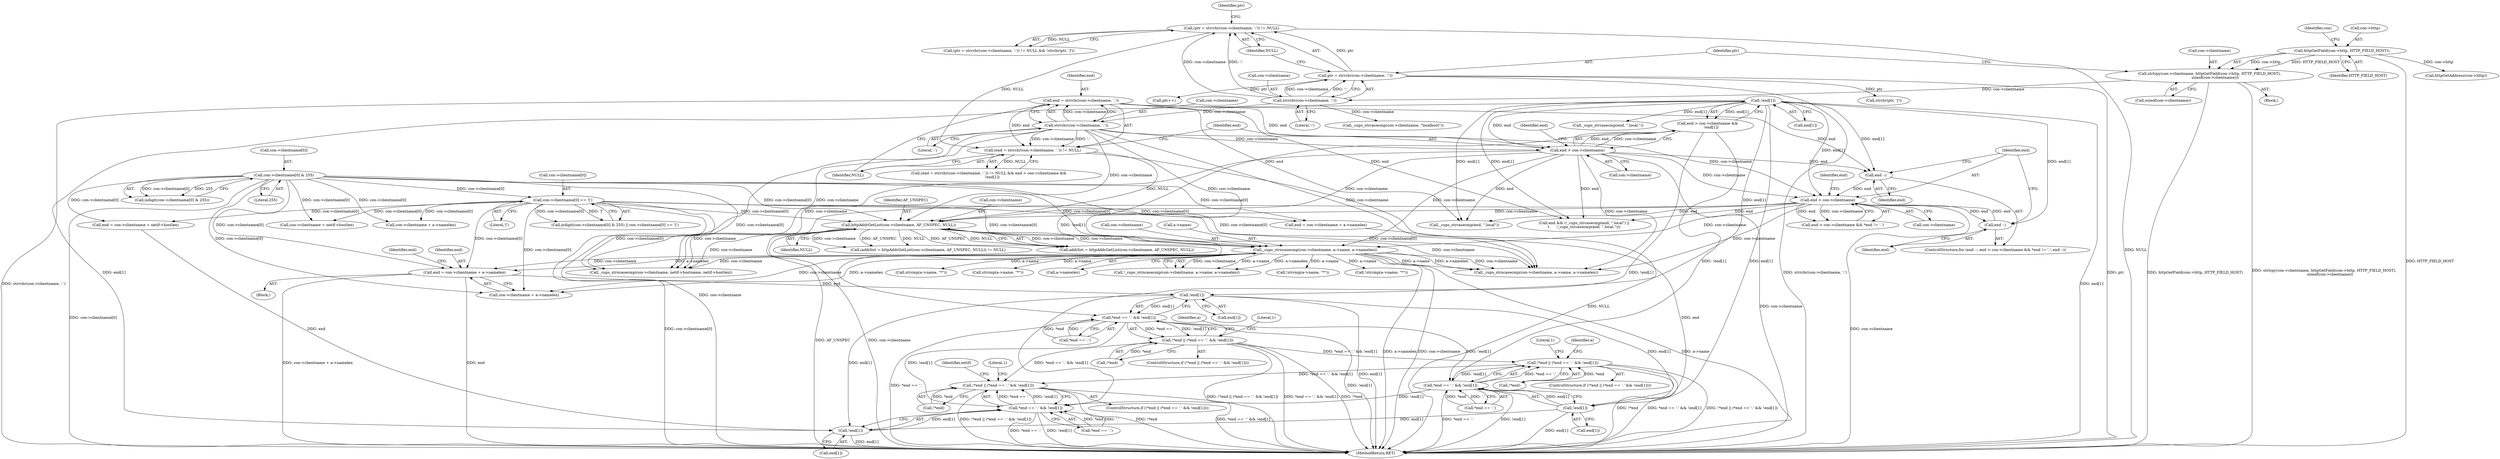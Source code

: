 digraph "0_cups_afa80cb2b457bf8d64f775bed307588610476c41@pointer" {
"1000353" [label="(Call,!end[1])"];
"1000228" [label="(Call,!end[1])"];
"1000223" [label="(Call,end > con->clientname)"];
"1000214" [label="(Call,end = strrchr(con->clientname, '.'))"];
"1000216" [label="(Call,strrchr(con->clientname, '.'))"];
"1000146" [label="(Call,strrchr(con->clientname, ':'))"];
"1000128" [label="(Call,strlcpy(con->clientname, httpGetField(con->http, HTTP_FIELD_HOST),\n          sizeof(con->clientname)))"];
"1000132" [label="(Call,httpGetField(con->http, HTTP_FIELD_HOST))"];
"1000334" [label="(Call,end = con->clientname + a->namelen)"];
"1000265" [label="(Call,con->clientname[0] & 255)"];
"1000272" [label="(Call,con->clientname[0] == '[')"];
"1000323" [label="(Call,_cups_strncasecmp(con->clientname, a->name, a->namelen))"];
"1000285" [label="(Call,httpAddrGetList(con->clientname, AF_UNSPEC, NULL))"];
"1000237" [label="(Call,end > con->clientname)"];
"1000234" [label="(Call,end --)"];
"1000246" [label="(Call,end --)"];
"1000213" [label="(Call,(end = strrchr(con->clientname, '.')) != NULL)"];
"1000143" [label="(Call,(ptr = strrchr(con->clientname, ':')) != NULL)"];
"1000144" [label="(Call,ptr = strrchr(con->clientname, ':'))"];
"1000348" [label="(Call,*end == '.' && !end[1])"];
"1000344" [label="(Call,!*end || (*end == '.' && !end[1]))"];
"1000406" [label="(Call,!*end || (*end == '.' && !end[1]))"];
"1000459" [label="(Call,!*end || (*end == '.' && !end[1]))"];
"1000410" [label="(Call,*end == '.' && !end[1])"];
"1000463" [label="(Call,*end == '.' && !end[1])"];
"1000415" [label="(Call,!end[1])"];
"1000468" [label="(Call,!end[1])"];
"1000142" [label="(Call,(ptr = strrchr(con->clientname, ':')) != NULL && !strchr(ptr, ']'))"];
"1000333" [label="(Block,)"];
"1000217" [label="(Call,con->clientname)"];
"1000345" [label="(Call,!*end)"];
"1000463" [label="(Call,*end == '.' && !end[1])"];
"1000354" [label="(Call,end[1])"];
"1000334" [label="(Call,end = con->clientname + a->namelen)"];
"1000186" [label="(Call,_cups_strcasecmp(con->clientname, \"localhost\"))"];
"1000410" [label="(Call,*end == '.' && !end[1])"];
"1000272" [label="(Call,con->clientname[0] == '[')"];
"1000290" [label="(Identifier,NULL)"];
"1000385" [label="(Call,_cups_strncasecmp(con->clientname, a->name, a->namelen))"];
"1000420" [label="(Literal,1)"];
"1000273" [label="(Call,con->clientname[0])"];
"1000407" [label="(Call,!*end)"];
"1000375" [label="(Call,!strcmp(a->name, \"*\"))"];
"1000147" [label="(Call,con->clientname)"];
"1000154" [label="(Identifier,ptr)"];
"1000458" [label="(ControlStructure,if (!*end || (*end == '.' && !end[1])))"];
"1000464" [label="(Call,*end == '.')"];
"1000368" [label="(Identifier,a)"];
"1000336" [label="(Call,con->clientname + a->namelen)"];
"1000451" [label="(Call,con->clientname + netif->hostlen)"];
"1000253" [label="(Call,_cups_strcasecmp(end, \".local\"))"];
"1000236" [label="(Call,end > con->clientname && *end != '.')"];
"1000139" [label="(Identifier,con)"];
"1000225" [label="(Call,con->clientname)"];
"1000323" [label="(Call,_cups_strncasecmp(con->clientname, a->name, a->namelen))"];
"1000353" [label="(Call,!end[1])"];
"1000476" [label="(MethodReturn,RET)"];
"1000348" [label="(Call,*end == '.' && !end[1])"];
"1000358" [label="(Literal,1)"];
"1000285" [label="(Call,httpAddrGetList(con->clientname, AF_UNSPEC, NULL))"];
"1000153" [label="(Call,strchr(ptr, ']'))"];
"1000150" [label="(Literal,':')"];
"1000238" [label="(Identifier,end)"];
"1000222" [label="(Call,end > con->clientname &&\n      !end[1])"];
"1000221" [label="(Identifier,NULL)"];
"1000146" [label="(Call,strrchr(con->clientname, ':'))"];
"1000376" [label="(Call,strcmp(a->name, \"*\"))"];
"1000129" [label="(Call,con->clientname)"];
"1000430" [label="(Identifier,netif)"];
"1000415" [label="(Call,!end[1])"];
"1000314" [label="(Call,strcmp(a->name, \"*\"))"];
"1000344" [label="(Call,!*end || (*end == '.' && !end[1]))"];
"1000128" [label="(Call,strlcpy(con->clientname, httpGetField(con->http, HTTP_FIELD_HOST),\n          sizeof(con->clientname)))"];
"1000306" [label="(Identifier,a)"];
"1000234" [label="(Call,end --)"];
"1000416" [label="(Call,end[1])"];
"1000249" [label="(Call,end && (!_cups_strcasecmp(end, \".local\") ||\n\t      !_cups_strcasecmp(end, \".local.\")))"];
"1000330" [label="(Call,a->namelen)"];
"1000327" [label="(Call,a->name)"];
"1000322" [label="(Call,!_cups_strncasecmp(con->clientname, a->name, a->namelen))"];
"1000233" [label="(ControlStructure,for (end --; end > con->clientname && *end != '.'; end --))"];
"1000237" [label="(Call,end > con->clientname)"];
"1000159" [label="(Call,ptr++)"];
"1000257" [label="(Call,_cups_strcasecmp(end, \".local.\"))"];
"1000145" [label="(Identifier,ptr)"];
"1000265" [label="(Call,con->clientname[0] & 255)"];
"1000235" [label="(Identifier,end)"];
"1000411" [label="(Call,*end == '.')"];
"1000244" [label="(Identifier,end)"];
"1000335" [label="(Identifier,end)"];
"1000449" [label="(Call,end = con->clientname + netif->hostlen)"];
"1000137" [label="(Call,sizeof(con->clientname))"];
"1000215" [label="(Identifier,end)"];
"1000343" [label="(ControlStructure,if (!*end || (*end == '.' && !end[1])))"];
"1000286" [label="(Call,con->clientname)"];
"1000230" [label="(Identifier,end)"];
"1000347" [label="(Identifier,end)"];
"1000349" [label="(Call,*end == '.')"];
"1000468" [label="(Call,!end[1])"];
"1000469" [label="(Call,end[1])"];
"1000214" [label="(Call,end = strrchr(con->clientname, '.'))"];
"1000282" [label="(Call,(addrlist = httpAddrGetList(con->clientname, AF_UNSPEC, NULL)) != NULL)"];
"1000220" [label="(Literal,'.')"];
"1000459" [label="(Call,!*end || (*end == '.' && !end[1]))"];
"1000228" [label="(Call,!end[1])"];
"1000246" [label="(Call,end --)"];
"1000438" [label="(Call,_cups_strncasecmp(con->clientname, netif->hostname, netif->hostlen))"];
"1000229" [label="(Call,end[1])"];
"1000278" [label="(Literal,'[')"];
"1000216" [label="(Call,strrchr(con->clientname, '.'))"];
"1000224" [label="(Identifier,end)"];
"1000271" [label="(Literal,255)"];
"1000398" [label="(Call,con->clientname + a->namelen)"];
"1000239" [label="(Call,con->clientname)"];
"1000406" [label="(Call,!*end || (*end == '.' && !end[1]))"];
"1000178" [label="(Call,httpGetAddress(con->http))"];
"1000213" [label="(Call,(end = strrchr(con->clientname, '.')) != NULL)"];
"1000313" [label="(Call,!strcmp(a->name, \"*\"))"];
"1000405" [label="(ControlStructure,if (!*end || (*end == '.' && !end[1])))"];
"1000324" [label="(Call,con->clientname)"];
"1000151" [label="(Identifier,NULL)"];
"1000473" [label="(Literal,1)"];
"1000144" [label="(Call,ptr = strrchr(con->clientname, ':'))"];
"1000143" [label="(Call,(ptr = strrchr(con->clientname, ':')) != NULL)"];
"1000289" [label="(Identifier,AF_UNSPEC)"];
"1000264" [label="(Call,isdigit(con->clientname[0] & 255))"];
"1000396" [label="(Call,end = con->clientname + a->namelen)"];
"1000132" [label="(Call,httpGetField(con->http, HTTP_FIELD_HOST))"];
"1000212" [label="(Call,(end = strrchr(con->clientname, '.')) != NULL && end > con->clientname &&\n      !end[1])"];
"1000460" [label="(Call,!*end)"];
"1000247" [label="(Identifier,end)"];
"1000266" [label="(Call,con->clientname[0])"];
"1000283" [label="(Call,addrlist = httpAddrGetList(con->clientname, AF_UNSPEC, NULL))"];
"1000123" [label="(Block,)"];
"1000133" [label="(Call,con->http)"];
"1000263" [label="(Call,isdigit(con->clientname[0] & 255) || con->clientname[0] == '[')"];
"1000223" [label="(Call,end > con->clientname)"];
"1000136" [label="(Identifier,HTTP_FIELD_HOST)"];
"1000353" -> "1000348"  [label="AST: "];
"1000353" -> "1000354"  [label="CFG: "];
"1000354" -> "1000353"  [label="AST: "];
"1000348" -> "1000353"  [label="CFG: "];
"1000353" -> "1000476"  [label="DDG: end[1]"];
"1000353" -> "1000348"  [label="DDG: end[1]"];
"1000228" -> "1000353"  [label="DDG: end[1]"];
"1000334" -> "1000353"  [label="DDG: end"];
"1000353" -> "1000415"  [label="DDG: end[1]"];
"1000353" -> "1000468"  [label="DDG: end[1]"];
"1000228" -> "1000222"  [label="AST: "];
"1000228" -> "1000229"  [label="CFG: "];
"1000229" -> "1000228"  [label="AST: "];
"1000222" -> "1000228"  [label="CFG: "];
"1000228" -> "1000476"  [label="DDG: end[1]"];
"1000228" -> "1000222"  [label="DDG: end[1]"];
"1000223" -> "1000228"  [label="DDG: end"];
"1000228" -> "1000234"  [label="DDG: end[1]"];
"1000228" -> "1000237"  [label="DDG: end[1]"];
"1000228" -> "1000246"  [label="DDG: end[1]"];
"1000228" -> "1000249"  [label="DDG: end[1]"];
"1000228" -> "1000253"  [label="DDG: end[1]"];
"1000228" -> "1000257"  [label="DDG: end[1]"];
"1000228" -> "1000415"  [label="DDG: end[1]"];
"1000228" -> "1000468"  [label="DDG: end[1]"];
"1000223" -> "1000222"  [label="AST: "];
"1000223" -> "1000225"  [label="CFG: "];
"1000224" -> "1000223"  [label="AST: "];
"1000225" -> "1000223"  [label="AST: "];
"1000230" -> "1000223"  [label="CFG: "];
"1000222" -> "1000223"  [label="CFG: "];
"1000223" -> "1000476"  [label="DDG: con->clientname"];
"1000223" -> "1000222"  [label="DDG: end"];
"1000223" -> "1000222"  [label="DDG: con->clientname"];
"1000214" -> "1000223"  [label="DDG: end"];
"1000216" -> "1000223"  [label="DDG: con->clientname"];
"1000223" -> "1000234"  [label="DDG: end"];
"1000223" -> "1000237"  [label="DDG: con->clientname"];
"1000223" -> "1000249"  [label="DDG: end"];
"1000223" -> "1000253"  [label="DDG: end"];
"1000223" -> "1000285"  [label="DDG: con->clientname"];
"1000223" -> "1000323"  [label="DDG: con->clientname"];
"1000223" -> "1000385"  [label="DDG: con->clientname"];
"1000223" -> "1000438"  [label="DDG: con->clientname"];
"1000214" -> "1000213"  [label="AST: "];
"1000214" -> "1000216"  [label="CFG: "];
"1000215" -> "1000214"  [label="AST: "];
"1000216" -> "1000214"  [label="AST: "];
"1000221" -> "1000214"  [label="CFG: "];
"1000214" -> "1000476"  [label="DDG: strrchr(con->clientname, '.')"];
"1000214" -> "1000213"  [label="DDG: end"];
"1000216" -> "1000214"  [label="DDG: con->clientname"];
"1000216" -> "1000214"  [label="DDG: '.'"];
"1000214" -> "1000234"  [label="DDG: end"];
"1000214" -> "1000249"  [label="DDG: end"];
"1000214" -> "1000253"  [label="DDG: end"];
"1000216" -> "1000220"  [label="CFG: "];
"1000217" -> "1000216"  [label="AST: "];
"1000220" -> "1000216"  [label="AST: "];
"1000216" -> "1000476"  [label="DDG: con->clientname"];
"1000216" -> "1000213"  [label="DDG: con->clientname"];
"1000216" -> "1000213"  [label="DDG: '.'"];
"1000146" -> "1000216"  [label="DDG: con->clientname"];
"1000216" -> "1000237"  [label="DDG: con->clientname"];
"1000216" -> "1000285"  [label="DDG: con->clientname"];
"1000216" -> "1000323"  [label="DDG: con->clientname"];
"1000216" -> "1000385"  [label="DDG: con->clientname"];
"1000216" -> "1000438"  [label="DDG: con->clientname"];
"1000146" -> "1000144"  [label="AST: "];
"1000146" -> "1000150"  [label="CFG: "];
"1000147" -> "1000146"  [label="AST: "];
"1000150" -> "1000146"  [label="AST: "];
"1000144" -> "1000146"  [label="CFG: "];
"1000146" -> "1000143"  [label="DDG: con->clientname"];
"1000146" -> "1000143"  [label="DDG: ':'"];
"1000146" -> "1000144"  [label="DDG: con->clientname"];
"1000146" -> "1000144"  [label="DDG: ':'"];
"1000128" -> "1000146"  [label="DDG: con->clientname"];
"1000146" -> "1000186"  [label="DDG: con->clientname"];
"1000128" -> "1000123"  [label="AST: "];
"1000128" -> "1000137"  [label="CFG: "];
"1000129" -> "1000128"  [label="AST: "];
"1000132" -> "1000128"  [label="AST: "];
"1000137" -> "1000128"  [label="AST: "];
"1000145" -> "1000128"  [label="CFG: "];
"1000128" -> "1000476"  [label="DDG: httpGetField(con->http, HTTP_FIELD_HOST)"];
"1000128" -> "1000476"  [label="DDG: strlcpy(con->clientname, httpGetField(con->http, HTTP_FIELD_HOST),\n          sizeof(con->clientname))"];
"1000132" -> "1000128"  [label="DDG: con->http"];
"1000132" -> "1000128"  [label="DDG: HTTP_FIELD_HOST"];
"1000132" -> "1000136"  [label="CFG: "];
"1000133" -> "1000132"  [label="AST: "];
"1000136" -> "1000132"  [label="AST: "];
"1000139" -> "1000132"  [label="CFG: "];
"1000132" -> "1000476"  [label="DDG: HTTP_FIELD_HOST"];
"1000132" -> "1000178"  [label="DDG: con->http"];
"1000334" -> "1000333"  [label="AST: "];
"1000334" -> "1000336"  [label="CFG: "];
"1000335" -> "1000334"  [label="AST: "];
"1000336" -> "1000334"  [label="AST: "];
"1000347" -> "1000334"  [label="CFG: "];
"1000334" -> "1000476"  [label="DDG: con->clientname + a->namelen"];
"1000334" -> "1000476"  [label="DDG: end"];
"1000265" -> "1000334"  [label="DDG: con->clientname[0]"];
"1000272" -> "1000334"  [label="DDG: con->clientname[0]"];
"1000323" -> "1000334"  [label="DDG: con->clientname"];
"1000323" -> "1000334"  [label="DDG: a->namelen"];
"1000265" -> "1000264"  [label="AST: "];
"1000265" -> "1000271"  [label="CFG: "];
"1000266" -> "1000265"  [label="AST: "];
"1000271" -> "1000265"  [label="AST: "];
"1000264" -> "1000265"  [label="CFG: "];
"1000265" -> "1000476"  [label="DDG: con->clientname[0]"];
"1000265" -> "1000264"  [label="DDG: con->clientname[0]"];
"1000265" -> "1000264"  [label="DDG: 255"];
"1000265" -> "1000272"  [label="DDG: con->clientname[0]"];
"1000265" -> "1000285"  [label="DDG: con->clientname[0]"];
"1000265" -> "1000323"  [label="DDG: con->clientname[0]"];
"1000265" -> "1000336"  [label="DDG: con->clientname[0]"];
"1000265" -> "1000385"  [label="DDG: con->clientname[0]"];
"1000265" -> "1000396"  [label="DDG: con->clientname[0]"];
"1000265" -> "1000398"  [label="DDG: con->clientname[0]"];
"1000265" -> "1000438"  [label="DDG: con->clientname[0]"];
"1000265" -> "1000449"  [label="DDG: con->clientname[0]"];
"1000265" -> "1000451"  [label="DDG: con->clientname[0]"];
"1000272" -> "1000263"  [label="AST: "];
"1000272" -> "1000278"  [label="CFG: "];
"1000273" -> "1000272"  [label="AST: "];
"1000278" -> "1000272"  [label="AST: "];
"1000263" -> "1000272"  [label="CFG: "];
"1000272" -> "1000476"  [label="DDG: con->clientname[0]"];
"1000272" -> "1000263"  [label="DDG: con->clientname[0]"];
"1000272" -> "1000263"  [label="DDG: '['"];
"1000272" -> "1000285"  [label="DDG: con->clientname[0]"];
"1000272" -> "1000323"  [label="DDG: con->clientname[0]"];
"1000272" -> "1000336"  [label="DDG: con->clientname[0]"];
"1000272" -> "1000385"  [label="DDG: con->clientname[0]"];
"1000272" -> "1000396"  [label="DDG: con->clientname[0]"];
"1000272" -> "1000398"  [label="DDG: con->clientname[0]"];
"1000272" -> "1000438"  [label="DDG: con->clientname[0]"];
"1000272" -> "1000449"  [label="DDG: con->clientname[0]"];
"1000272" -> "1000451"  [label="DDG: con->clientname[0]"];
"1000323" -> "1000322"  [label="AST: "];
"1000323" -> "1000330"  [label="CFG: "];
"1000324" -> "1000323"  [label="AST: "];
"1000327" -> "1000323"  [label="AST: "];
"1000330" -> "1000323"  [label="AST: "];
"1000322" -> "1000323"  [label="CFG: "];
"1000323" -> "1000476"  [label="DDG: a->namelen"];
"1000323" -> "1000476"  [label="DDG: con->clientname"];
"1000323" -> "1000476"  [label="DDG: a->name"];
"1000323" -> "1000313"  [label="DDG: a->name"];
"1000323" -> "1000314"  [label="DDG: a->name"];
"1000323" -> "1000322"  [label="DDG: con->clientname"];
"1000323" -> "1000322"  [label="DDG: a->name"];
"1000323" -> "1000322"  [label="DDG: a->namelen"];
"1000285" -> "1000323"  [label="DDG: con->clientname"];
"1000237" -> "1000323"  [label="DDG: con->clientname"];
"1000323" -> "1000336"  [label="DDG: con->clientname"];
"1000323" -> "1000336"  [label="DDG: a->namelen"];
"1000323" -> "1000375"  [label="DDG: a->name"];
"1000323" -> "1000376"  [label="DDG: a->name"];
"1000323" -> "1000385"  [label="DDG: con->clientname"];
"1000323" -> "1000385"  [label="DDG: a->name"];
"1000323" -> "1000385"  [label="DDG: a->namelen"];
"1000323" -> "1000438"  [label="DDG: con->clientname"];
"1000285" -> "1000283"  [label="AST: "];
"1000285" -> "1000290"  [label="CFG: "];
"1000286" -> "1000285"  [label="AST: "];
"1000289" -> "1000285"  [label="AST: "];
"1000290" -> "1000285"  [label="AST: "];
"1000283" -> "1000285"  [label="CFG: "];
"1000285" -> "1000476"  [label="DDG: con->clientname"];
"1000285" -> "1000476"  [label="DDG: AF_UNSPEC"];
"1000285" -> "1000282"  [label="DDG: con->clientname"];
"1000285" -> "1000282"  [label="DDG: AF_UNSPEC"];
"1000285" -> "1000282"  [label="DDG: NULL"];
"1000285" -> "1000283"  [label="DDG: con->clientname"];
"1000285" -> "1000283"  [label="DDG: AF_UNSPEC"];
"1000285" -> "1000283"  [label="DDG: NULL"];
"1000237" -> "1000285"  [label="DDG: con->clientname"];
"1000213" -> "1000285"  [label="DDG: NULL"];
"1000285" -> "1000385"  [label="DDG: con->clientname"];
"1000285" -> "1000438"  [label="DDG: con->clientname"];
"1000237" -> "1000236"  [label="AST: "];
"1000237" -> "1000239"  [label="CFG: "];
"1000238" -> "1000237"  [label="AST: "];
"1000239" -> "1000237"  [label="AST: "];
"1000244" -> "1000237"  [label="CFG: "];
"1000236" -> "1000237"  [label="CFG: "];
"1000237" -> "1000476"  [label="DDG: con->clientname"];
"1000237" -> "1000236"  [label="DDG: end"];
"1000237" -> "1000236"  [label="DDG: con->clientname"];
"1000234" -> "1000237"  [label="DDG: end"];
"1000246" -> "1000237"  [label="DDG: end"];
"1000237" -> "1000246"  [label="DDG: end"];
"1000237" -> "1000249"  [label="DDG: end"];
"1000237" -> "1000253"  [label="DDG: end"];
"1000237" -> "1000385"  [label="DDG: con->clientname"];
"1000237" -> "1000438"  [label="DDG: con->clientname"];
"1000234" -> "1000233"  [label="AST: "];
"1000234" -> "1000235"  [label="CFG: "];
"1000235" -> "1000234"  [label="AST: "];
"1000238" -> "1000234"  [label="CFG: "];
"1000246" -> "1000233"  [label="AST: "];
"1000246" -> "1000247"  [label="CFG: "];
"1000247" -> "1000246"  [label="AST: "];
"1000238" -> "1000246"  [label="CFG: "];
"1000213" -> "1000212"  [label="AST: "];
"1000213" -> "1000221"  [label="CFG: "];
"1000221" -> "1000213"  [label="AST: "];
"1000224" -> "1000213"  [label="CFG: "];
"1000212" -> "1000213"  [label="CFG: "];
"1000213" -> "1000476"  [label="DDG: NULL"];
"1000213" -> "1000212"  [label="DDG: NULL"];
"1000143" -> "1000213"  [label="DDG: NULL"];
"1000143" -> "1000142"  [label="AST: "];
"1000143" -> "1000151"  [label="CFG: "];
"1000144" -> "1000143"  [label="AST: "];
"1000151" -> "1000143"  [label="AST: "];
"1000154" -> "1000143"  [label="CFG: "];
"1000142" -> "1000143"  [label="CFG: "];
"1000143" -> "1000476"  [label="DDG: NULL"];
"1000143" -> "1000142"  [label="DDG: NULL"];
"1000144" -> "1000143"  [label="DDG: ptr"];
"1000145" -> "1000144"  [label="AST: "];
"1000151" -> "1000144"  [label="CFG: "];
"1000144" -> "1000476"  [label="DDG: ptr"];
"1000144" -> "1000476"  [label="DDG: strrchr(con->clientname, ':')"];
"1000144" -> "1000153"  [label="DDG: ptr"];
"1000144" -> "1000159"  [label="DDG: ptr"];
"1000348" -> "1000344"  [label="AST: "];
"1000348" -> "1000349"  [label="CFG: "];
"1000349" -> "1000348"  [label="AST: "];
"1000344" -> "1000348"  [label="CFG: "];
"1000348" -> "1000476"  [label="DDG: *end == '.'"];
"1000348" -> "1000476"  [label="DDG: !end[1]"];
"1000348" -> "1000344"  [label="DDG: *end == '.'"];
"1000348" -> "1000344"  [label="DDG: !end[1]"];
"1000349" -> "1000348"  [label="DDG: *end"];
"1000349" -> "1000348"  [label="DDG: '.'"];
"1000222" -> "1000348"  [label="DDG: !end[1]"];
"1000348" -> "1000410"  [label="DDG: !end[1]"];
"1000348" -> "1000463"  [label="DDG: !end[1]"];
"1000344" -> "1000343"  [label="AST: "];
"1000344" -> "1000345"  [label="CFG: "];
"1000345" -> "1000344"  [label="AST: "];
"1000358" -> "1000344"  [label="CFG: "];
"1000306" -> "1000344"  [label="CFG: "];
"1000344" -> "1000476"  [label="DDG: !*end || (*end == '.' && !end[1])"];
"1000344" -> "1000476"  [label="DDG: *end == '.' && !end[1]"];
"1000344" -> "1000476"  [label="DDG: !*end"];
"1000345" -> "1000344"  [label="DDG: *end"];
"1000344" -> "1000406"  [label="DDG: *end == '.' && !end[1]"];
"1000344" -> "1000459"  [label="DDG: *end == '.' && !end[1]"];
"1000406" -> "1000405"  [label="AST: "];
"1000406" -> "1000407"  [label="CFG: "];
"1000406" -> "1000410"  [label="CFG: "];
"1000407" -> "1000406"  [label="AST: "];
"1000410" -> "1000406"  [label="AST: "];
"1000420" -> "1000406"  [label="CFG: "];
"1000368" -> "1000406"  [label="CFG: "];
"1000406" -> "1000476"  [label="DDG: !*end"];
"1000406" -> "1000476"  [label="DDG: *end == '.' && !end[1]"];
"1000406" -> "1000476"  [label="DDG: !*end || (*end == '.' && !end[1])"];
"1000407" -> "1000406"  [label="DDG: *end"];
"1000410" -> "1000406"  [label="DDG: *end == '.'"];
"1000410" -> "1000406"  [label="DDG: !end[1]"];
"1000406" -> "1000459"  [label="DDG: *end == '.' && !end[1]"];
"1000459" -> "1000458"  [label="AST: "];
"1000459" -> "1000460"  [label="CFG: "];
"1000459" -> "1000463"  [label="CFG: "];
"1000460" -> "1000459"  [label="AST: "];
"1000463" -> "1000459"  [label="AST: "];
"1000473" -> "1000459"  [label="CFG: "];
"1000430" -> "1000459"  [label="CFG: "];
"1000459" -> "1000476"  [label="DDG: !*end"];
"1000459" -> "1000476"  [label="DDG: !*end || (*end == '.' && !end[1])"];
"1000459" -> "1000476"  [label="DDG: *end == '.' && !end[1]"];
"1000460" -> "1000459"  [label="DDG: *end"];
"1000463" -> "1000459"  [label="DDG: *end == '.'"];
"1000463" -> "1000459"  [label="DDG: !end[1]"];
"1000410" -> "1000411"  [label="CFG: "];
"1000410" -> "1000415"  [label="CFG: "];
"1000411" -> "1000410"  [label="AST: "];
"1000415" -> "1000410"  [label="AST: "];
"1000410" -> "1000476"  [label="DDG: *end == '.'"];
"1000410" -> "1000476"  [label="DDG: !end[1]"];
"1000411" -> "1000410"  [label="DDG: *end"];
"1000411" -> "1000410"  [label="DDG: '.'"];
"1000415" -> "1000410"  [label="DDG: end[1]"];
"1000222" -> "1000410"  [label="DDG: !end[1]"];
"1000410" -> "1000463"  [label="DDG: !end[1]"];
"1000463" -> "1000464"  [label="CFG: "];
"1000463" -> "1000468"  [label="CFG: "];
"1000464" -> "1000463"  [label="AST: "];
"1000468" -> "1000463"  [label="AST: "];
"1000463" -> "1000476"  [label="DDG: !end[1]"];
"1000463" -> "1000476"  [label="DDG: *end == '.'"];
"1000464" -> "1000463"  [label="DDG: *end"];
"1000464" -> "1000463"  [label="DDG: '.'"];
"1000468" -> "1000463"  [label="DDG: end[1]"];
"1000222" -> "1000463"  [label="DDG: !end[1]"];
"1000415" -> "1000416"  [label="CFG: "];
"1000416" -> "1000415"  [label="AST: "];
"1000415" -> "1000476"  [label="DDG: end[1]"];
"1000396" -> "1000415"  [label="DDG: end"];
"1000415" -> "1000468"  [label="DDG: end[1]"];
"1000468" -> "1000469"  [label="CFG: "];
"1000469" -> "1000468"  [label="AST: "];
"1000468" -> "1000476"  [label="DDG: end[1]"];
"1000449" -> "1000468"  [label="DDG: end"];
}
